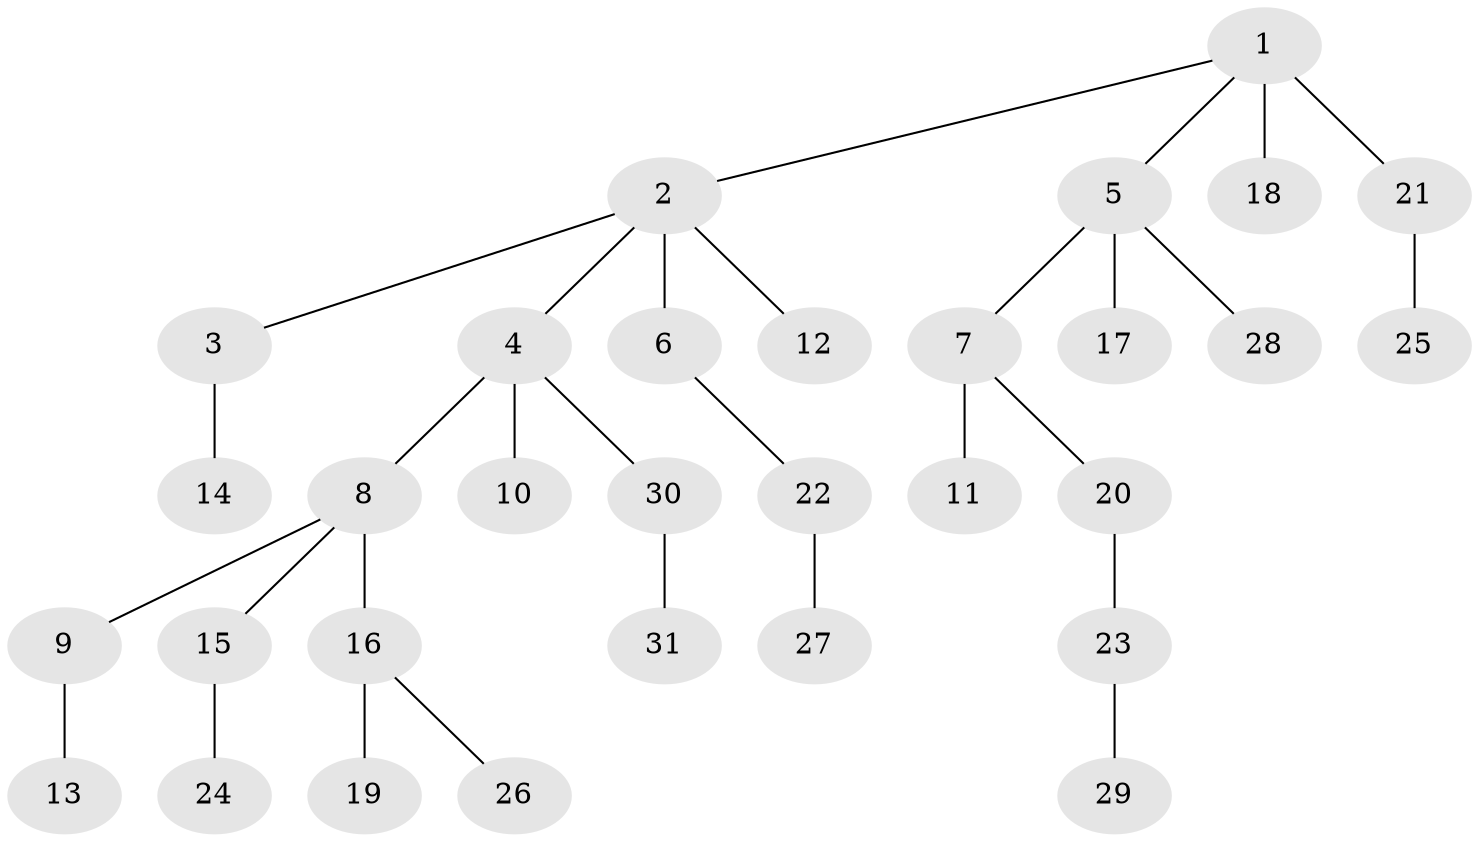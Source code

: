 // original degree distribution, {4: 0.03225806451612903, 6: 0.04838709677419355, 2: 0.27419354838709675, 5: 0.016129032258064516, 1: 0.5161290322580645, 7: 0.016129032258064516, 3: 0.0967741935483871}
// Generated by graph-tools (version 1.1) at 2025/36/03/09/25 02:36:56]
// undirected, 31 vertices, 30 edges
graph export_dot {
graph [start="1"]
  node [color=gray90,style=filled];
  1;
  2;
  3;
  4;
  5;
  6;
  7;
  8;
  9;
  10;
  11;
  12;
  13;
  14;
  15;
  16;
  17;
  18;
  19;
  20;
  21;
  22;
  23;
  24;
  25;
  26;
  27;
  28;
  29;
  30;
  31;
  1 -- 2 [weight=1.0];
  1 -- 5 [weight=1.0];
  1 -- 18 [weight=2.0];
  1 -- 21 [weight=1.0];
  2 -- 3 [weight=1.0];
  2 -- 4 [weight=1.0];
  2 -- 6 [weight=1.0];
  2 -- 12 [weight=1.0];
  3 -- 14 [weight=3.0];
  4 -- 8 [weight=1.0];
  4 -- 10 [weight=1.0];
  4 -- 30 [weight=1.0];
  5 -- 7 [weight=1.0];
  5 -- 17 [weight=1.0];
  5 -- 28 [weight=2.0];
  6 -- 22 [weight=1.0];
  7 -- 11 [weight=3.0];
  7 -- 20 [weight=1.0];
  8 -- 9 [weight=1.0];
  8 -- 15 [weight=1.0];
  8 -- 16 [weight=3.0];
  9 -- 13 [weight=2.0];
  15 -- 24 [weight=1.0];
  16 -- 19 [weight=1.0];
  16 -- 26 [weight=1.0];
  20 -- 23 [weight=1.0];
  21 -- 25 [weight=1.0];
  22 -- 27 [weight=1.0];
  23 -- 29 [weight=1.0];
  30 -- 31 [weight=1.0];
}
